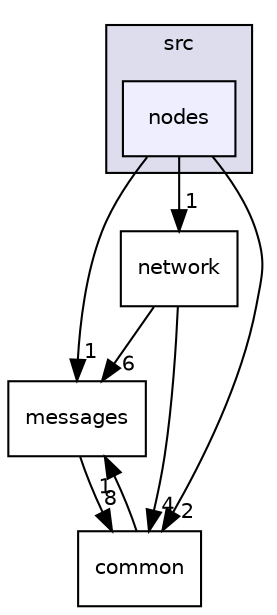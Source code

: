 digraph "/home/travis/build/DICL/VeloxDFS/src/nodes" {
  compound=true
  node [ fontsize="10", fontname="Helvetica"];
  edge [ labelfontsize="10", labelfontname="Helvetica"];
  subgraph clusterdir_68267d1309a1af8e8297ef4c3efbcdba {
    graph [ bgcolor="#ddddee", pencolor="black", label="src" fontname="Helvetica", fontsize="10", URL="dir_68267d1309a1af8e8297ef4c3efbcdba.html"]
  dir_b50dc725db71458029b22868a9250dc9 [shape=box, label="nodes", style="filled", fillcolor="#eeeeff", pencolor="black", URL="dir_b50dc725db71458029b22868a9250dc9.html"];
  }
  dir_7e580a9e3cd345dd51216eb99dadc8eb [shape=box label="messages" URL="dir_7e580a9e3cd345dd51216eb99dadc8eb.html"];
  dir_fc4c7f03e1a69a98c370fae55a743828 [shape=box label="network" URL="dir_fc4c7f03e1a69a98c370fae55a743828.html"];
  dir_fdedb0aba14d44ce9d99bc100e026e6a [shape=box label="common" URL="dir_fdedb0aba14d44ce9d99bc100e026e6a.html"];
  dir_7e580a9e3cd345dd51216eb99dadc8eb->dir_fdedb0aba14d44ce9d99bc100e026e6a [headlabel="8", labeldistance=1.5 headhref="dir_000004_000005.html"];
  dir_fc4c7f03e1a69a98c370fae55a743828->dir_7e580a9e3cd345dd51216eb99dadc8eb [headlabel="6", labeldistance=1.5 headhref="dir_000011_000004.html"];
  dir_fc4c7f03e1a69a98c370fae55a743828->dir_fdedb0aba14d44ce9d99bc100e026e6a [headlabel="4", labeldistance=1.5 headhref="dir_000011_000005.html"];
  dir_fdedb0aba14d44ce9d99bc100e026e6a->dir_7e580a9e3cd345dd51216eb99dadc8eb [headlabel="1", labeldistance=1.5 headhref="dir_000005_000004.html"];
  dir_b50dc725db71458029b22868a9250dc9->dir_7e580a9e3cd345dd51216eb99dadc8eb [headlabel="1", labeldistance=1.5 headhref="dir_000012_000004.html"];
  dir_b50dc725db71458029b22868a9250dc9->dir_fc4c7f03e1a69a98c370fae55a743828 [headlabel="1", labeldistance=1.5 headhref="dir_000012_000011.html"];
  dir_b50dc725db71458029b22868a9250dc9->dir_fdedb0aba14d44ce9d99bc100e026e6a [headlabel="2", labeldistance=1.5 headhref="dir_000012_000005.html"];
}
